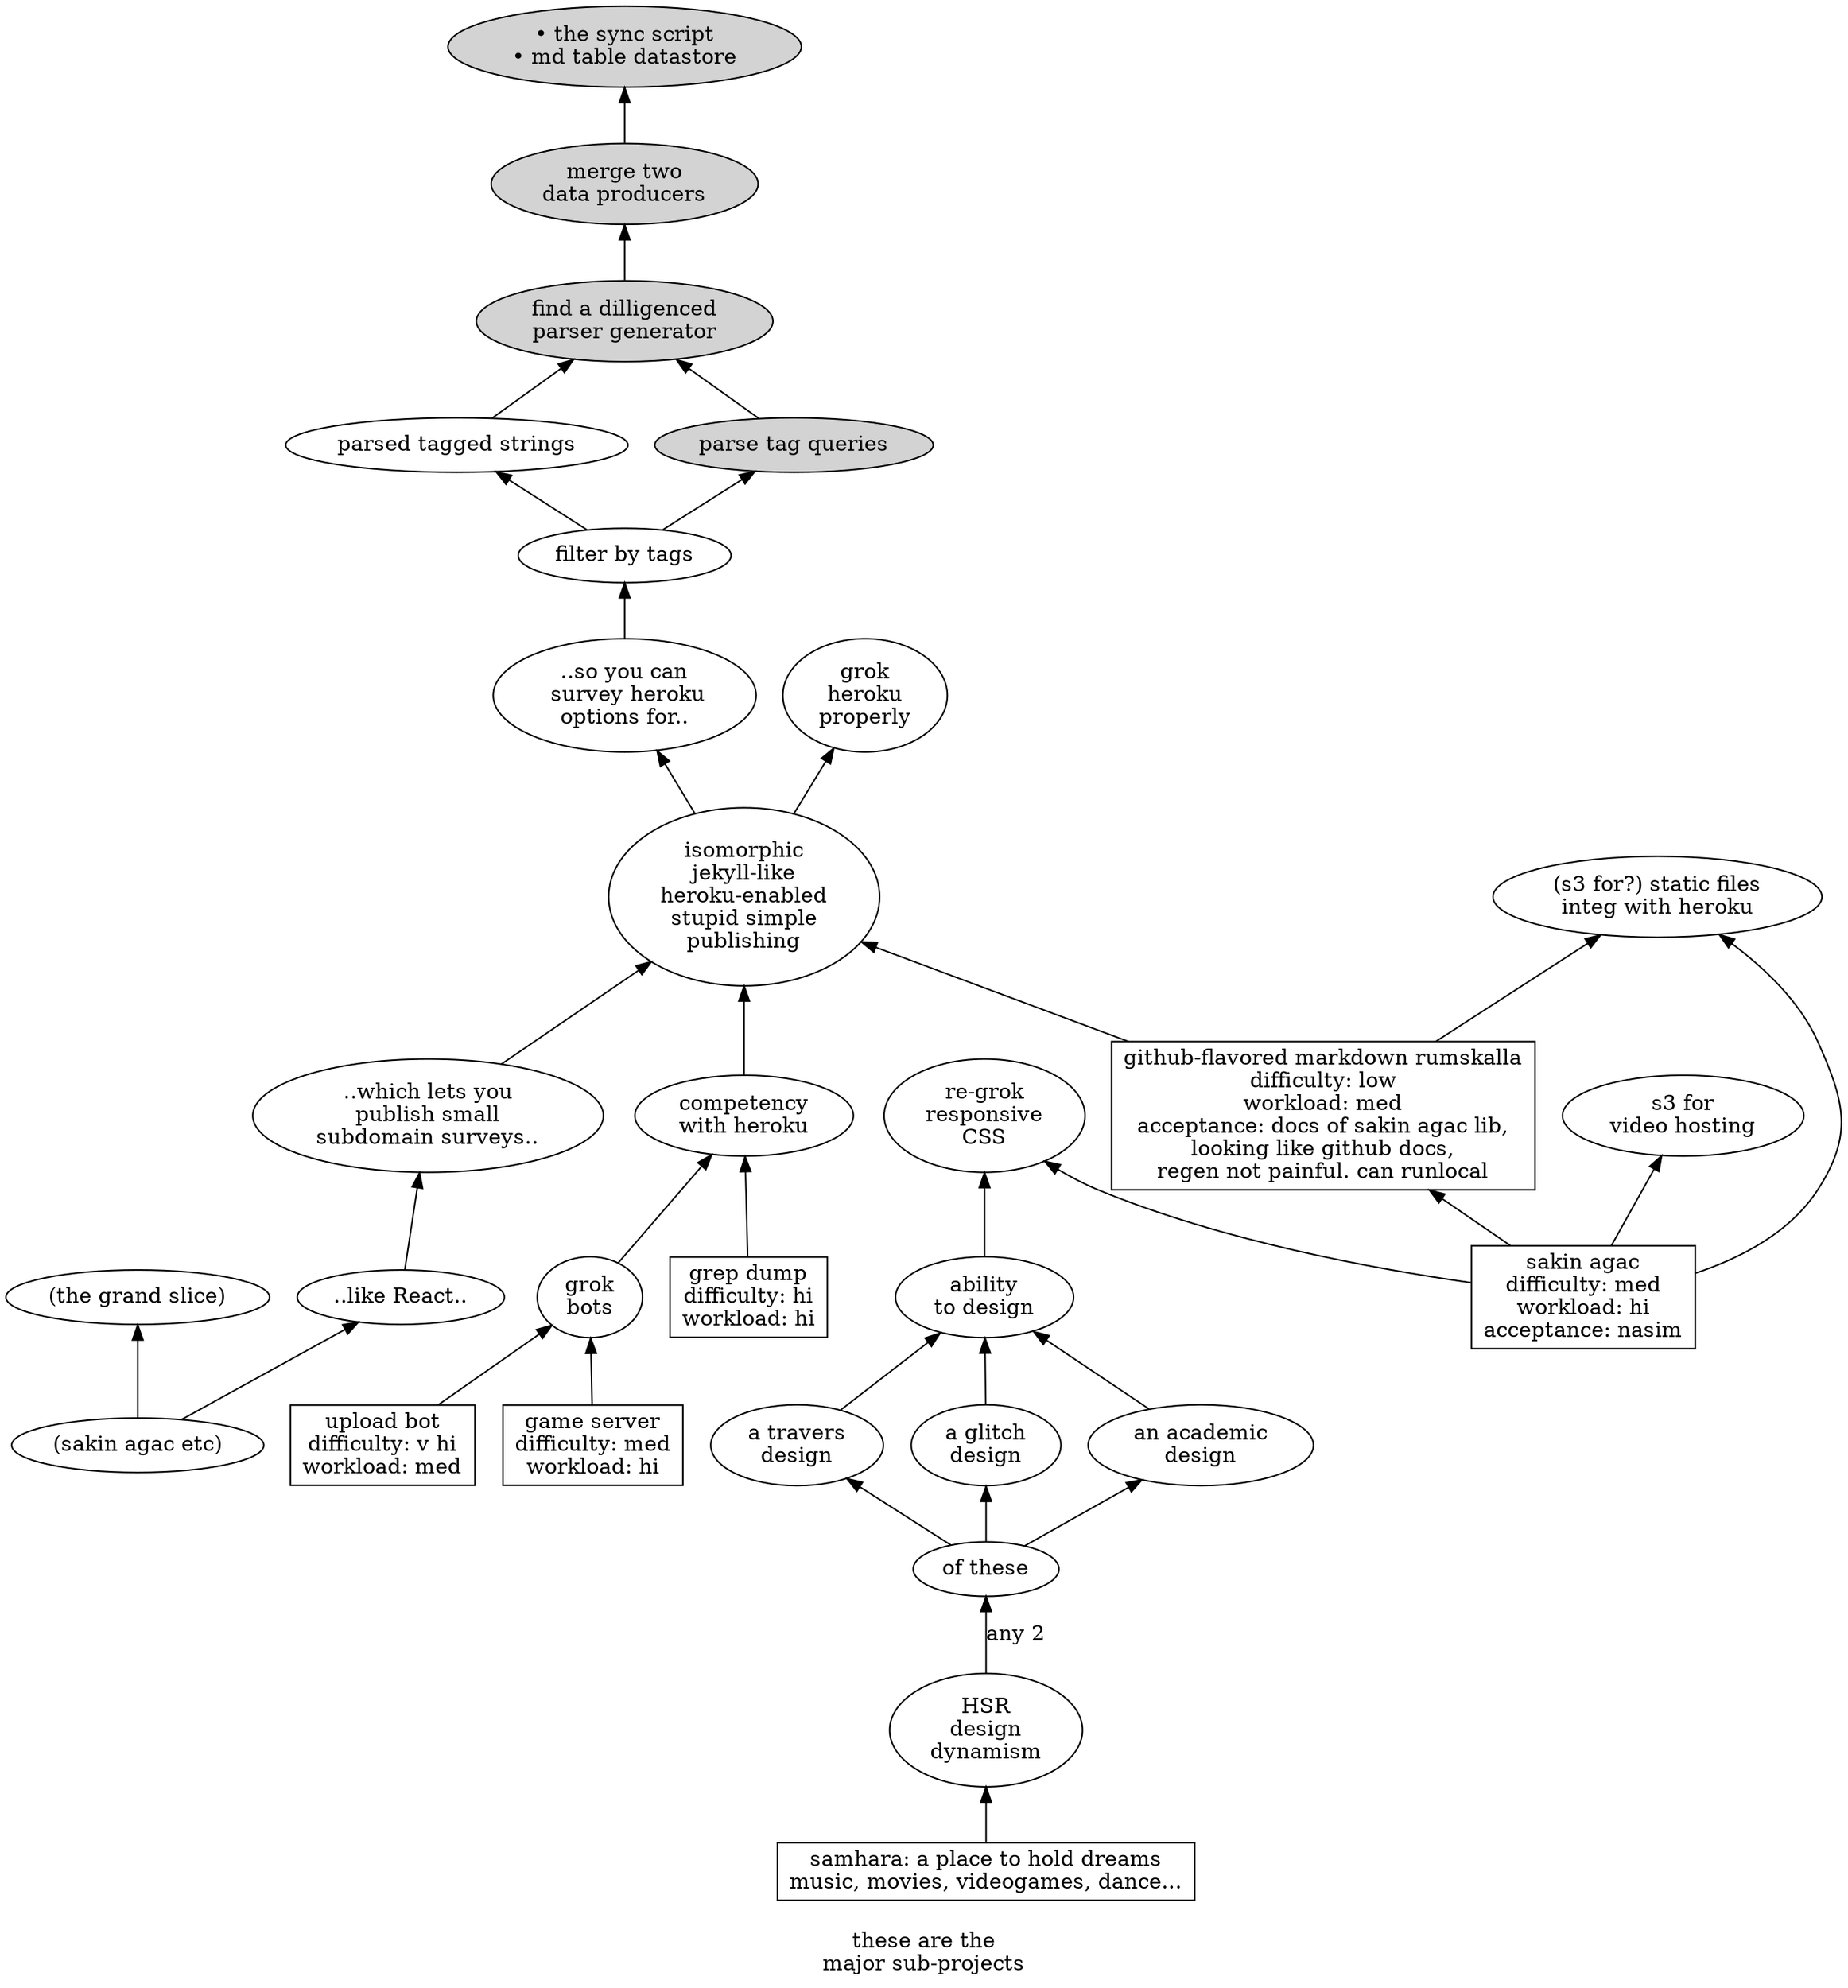 digraph g {

/* waypoints and smaller projects (alphabetical) */

thing100[label="• the sync script\n• md table datastore" style=filled]
thing106[label="merge two\ndata producers" style=filled]
thing110[label="find a dilligenced\nparser generator" style=filled]
thing122[label="parsed tagged strings"]
thing126[label="parse tag queries" style=filled]
thing128[label="filter by tags"]
thing150[label="..so you can\n survey heroku\noptions for.."]
thing175[label="grok\nheroku\nproperly"]

thing200[label=
"isomorphic
jekyll-like
heroku-enabled
stupid simple
publishing"
]

thing250[label="..which lets you\npublish small\nsubdomain surveys.."]
thing275[label="..like React.."]
thing277[label="(the grand slice)"]
thing282[label="(sakin agac etc)"]
thing290[label="(s3 for?) static files\ninteg with heroku"]
thing300[label="competency\nwith heroku"]
thing350[label="s3 for\nvideo hosting"]
thing400[label="grok\nbots"]

thing525[label="re-grok\nresponsive\nCSS"]
thing530[label="ability\nto design"]
thing550[label="HSR\ndesign\ndynamism"]
thing555[label="of these"]
thing560[label="an academic\ndesign"]
thing565[label="a travers\ndesign"]
thing575[label="a glitch\ndesign"]


thing600[label=
"samhara: a place to hold dreams
music, movies, videogames, dance..."
shape=rect]



/* relationships */
thing106->thing100
thing110->thing106
thing122->thing110
thing126->thing110
thing128->thing122
thing128->thing126
thing150->thing128
thing200->thing150
thing200->thing175
sakin_agac->gfm_rumskalla
gfm_rumskalla->thing200
gfm_rumskalla->thing290
sakin_agac->thing290
sakin_agac->thing350
thing300->thing200
thing250->thing200
thing275->thing250
thing282->thing275
thing282->thing277
grep_dump->thing300
thing400->thing300
game_server->thing400
upload_bot->thing400


thing530->thing525
thing550->thing555[label="any 2"]
thing560->thing530
thing555->thing560
thing565->thing530
thing555->thing565
thing575->thing530
thing555->thing575

sakin_agac->thing525


thing600->thing550


/* core projects (not alphabetical) */


game_server[label=
"game server
difficulty: med
workload: hi
"
shape=rect
]

grep_dump[label=
"grep dump
difficulty: hi
workload: hi
"
shape=rect
]

upload_bot[label=
"upload bot
difficulty: v hi
workload: med
"
shape=rect
]

gfm_rumskalla[label="github-flavored markdown rumskalla
difficulty: low
workload: med
acceptance: docs of sakin agac lib,
looking like github docs,
regen not painful. can runlocal
"
shape=rect
]

sakin_agac[label=
"sakin agac
difficulty: med
workload: hi
acceptance: nasim
"
shape=rect
]


rankdir=BT

label="
these are the
major sub-projects
"
}
/*
#historyA.1: big spike
#born.
*/
